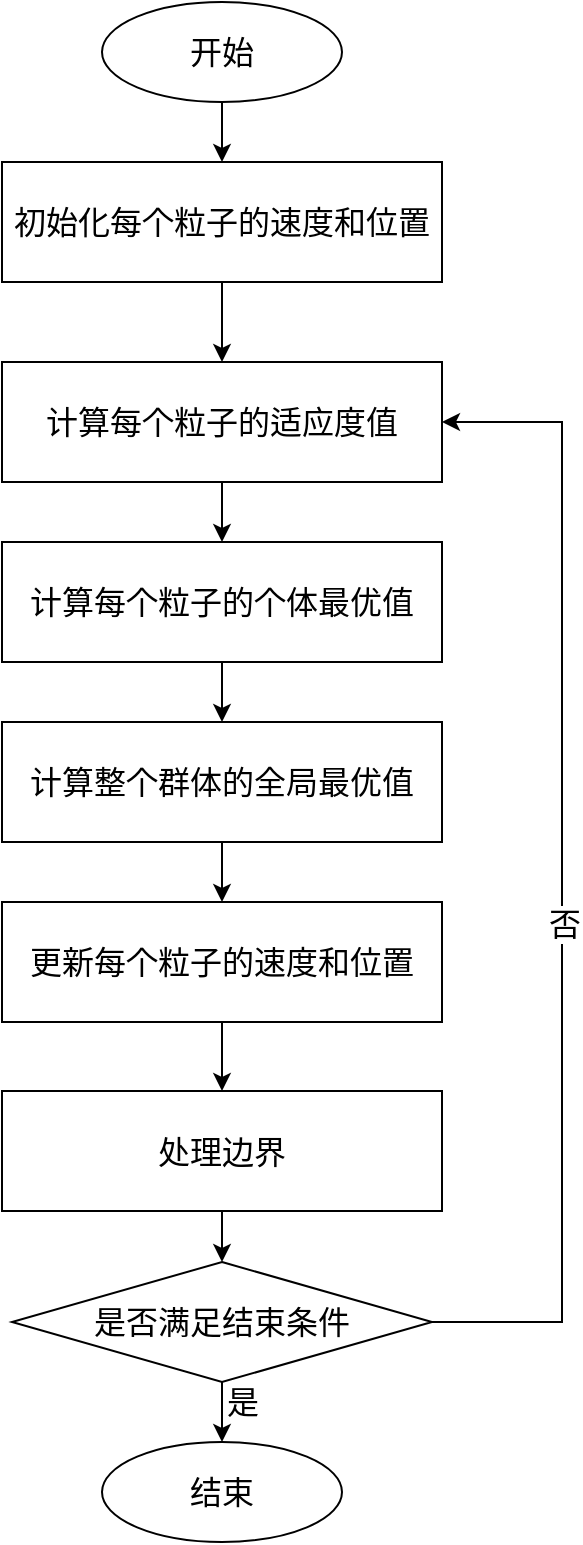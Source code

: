 <mxfile version="20.1.1" type="github">
  <diagram id="bBkaWaajhOemX0wFSSw-" name="Page-1">
    <mxGraphModel dx="1038" dy="539" grid="1" gridSize="10" guides="1" tooltips="1" connect="1" arrows="1" fold="1" page="1" pageScale="1" pageWidth="827" pageHeight="1169" math="0" shadow="0">
      <root>
        <mxCell id="0" />
        <mxCell id="1" parent="0" />
        <mxCell id="ABVPdDP91tDuJCGNUGK--3" style="edgeStyle=orthogonalEdgeStyle;rounded=0;orthogonalLoop=1;jettySize=auto;html=1;exitX=0.5;exitY=1;exitDx=0;exitDy=0;entryX=0.5;entryY=0;entryDx=0;entryDy=0;fontSize=16;" edge="1" parent="1" source="ABVPdDP91tDuJCGNUGK--1" target="ABVPdDP91tDuJCGNUGK--2">
          <mxGeometry relative="1" as="geometry" />
        </mxCell>
        <mxCell id="ABVPdDP91tDuJCGNUGK--1" value="&lt;font style=&quot;font-size: 16px;&quot;&gt;开始&lt;/font&gt;" style="ellipse;whiteSpace=wrap;html=1;" vertex="1" parent="1">
          <mxGeometry x="360" y="10" width="120" height="50" as="geometry" />
        </mxCell>
        <mxCell id="ABVPdDP91tDuJCGNUGK--5" value="" style="edgeStyle=orthogonalEdgeStyle;rounded=0;orthogonalLoop=1;jettySize=auto;html=1;fontSize=16;" edge="1" parent="1" source="ABVPdDP91tDuJCGNUGK--2" target="ABVPdDP91tDuJCGNUGK--4">
          <mxGeometry relative="1" as="geometry" />
        </mxCell>
        <mxCell id="ABVPdDP91tDuJCGNUGK--2" value="初始化每个粒子的速度和位置" style="rounded=0;whiteSpace=wrap;html=1;fontSize=16;" vertex="1" parent="1">
          <mxGeometry x="310" y="90" width="220" height="60" as="geometry" />
        </mxCell>
        <mxCell id="ABVPdDP91tDuJCGNUGK--8" value="" style="edgeStyle=orthogonalEdgeStyle;rounded=0;orthogonalLoop=1;jettySize=auto;html=1;fontSize=16;" edge="1" parent="1" source="ABVPdDP91tDuJCGNUGK--4" target="ABVPdDP91tDuJCGNUGK--7">
          <mxGeometry relative="1" as="geometry" />
        </mxCell>
        <mxCell id="ABVPdDP91tDuJCGNUGK--4" value="计算每个粒子的适应度值" style="whiteSpace=wrap;html=1;fontSize=16;rounded=0;" vertex="1" parent="1">
          <mxGeometry x="310" y="190" width="220" height="60" as="geometry" />
        </mxCell>
        <mxCell id="ABVPdDP91tDuJCGNUGK--10" value="" style="edgeStyle=orthogonalEdgeStyle;rounded=0;orthogonalLoop=1;jettySize=auto;html=1;fontSize=16;" edge="1" parent="1" source="ABVPdDP91tDuJCGNUGK--7" target="ABVPdDP91tDuJCGNUGK--9">
          <mxGeometry relative="1" as="geometry" />
        </mxCell>
        <mxCell id="ABVPdDP91tDuJCGNUGK--7" value="计算每个粒子的个体最优值" style="whiteSpace=wrap;html=1;fontSize=16;rounded=0;" vertex="1" parent="1">
          <mxGeometry x="310" y="280" width="220" height="60" as="geometry" />
        </mxCell>
        <mxCell id="ABVPdDP91tDuJCGNUGK--12" value="" style="edgeStyle=orthogonalEdgeStyle;rounded=0;orthogonalLoop=1;jettySize=auto;html=1;fontSize=16;" edge="1" parent="1" source="ABVPdDP91tDuJCGNUGK--9" target="ABVPdDP91tDuJCGNUGK--11">
          <mxGeometry relative="1" as="geometry" />
        </mxCell>
        <mxCell id="ABVPdDP91tDuJCGNUGK--9" value="计算整个群体的全局最优值" style="whiteSpace=wrap;html=1;fontSize=16;rounded=0;" vertex="1" parent="1">
          <mxGeometry x="310" y="370" width="220" height="60" as="geometry" />
        </mxCell>
        <mxCell id="ABVPdDP91tDuJCGNUGK--14" value="" style="edgeStyle=orthogonalEdgeStyle;rounded=0;orthogonalLoop=1;jettySize=auto;html=1;fontSize=16;" edge="1" parent="1" source="ABVPdDP91tDuJCGNUGK--11" target="ABVPdDP91tDuJCGNUGK--13">
          <mxGeometry relative="1" as="geometry" />
        </mxCell>
        <mxCell id="ABVPdDP91tDuJCGNUGK--11" value="更新每个粒子的速度和位置" style="whiteSpace=wrap;html=1;fontSize=16;rounded=0;" vertex="1" parent="1">
          <mxGeometry x="310" y="460" width="220" height="60" as="geometry" />
        </mxCell>
        <mxCell id="ABVPdDP91tDuJCGNUGK--19" value="" style="edgeStyle=orthogonalEdgeStyle;rounded=0;orthogonalLoop=1;jettySize=auto;html=1;fontSize=16;" edge="1" parent="1" source="ABVPdDP91tDuJCGNUGK--13" target="ABVPdDP91tDuJCGNUGK--16">
          <mxGeometry relative="1" as="geometry" />
        </mxCell>
        <mxCell id="ABVPdDP91tDuJCGNUGK--13" value="处理边界" style="whiteSpace=wrap;html=1;fontSize=16;rounded=0;" vertex="1" parent="1">
          <mxGeometry x="310" y="554.5" width="220" height="60" as="geometry" />
        </mxCell>
        <mxCell id="ABVPdDP91tDuJCGNUGK--17" style="edgeStyle=orthogonalEdgeStyle;rounded=0;orthogonalLoop=1;jettySize=auto;html=1;exitX=1;exitY=0.5;exitDx=0;exitDy=0;entryX=1;entryY=0.5;entryDx=0;entryDy=0;fontSize=16;" edge="1" parent="1" source="ABVPdDP91tDuJCGNUGK--16" target="ABVPdDP91tDuJCGNUGK--4">
          <mxGeometry relative="1" as="geometry">
            <Array as="points">
              <mxPoint x="590" y="670" />
              <mxPoint x="590" y="220" />
            </Array>
          </mxGeometry>
        </mxCell>
        <mxCell id="ABVPdDP91tDuJCGNUGK--18" value="否" style="edgeLabel;html=1;align=center;verticalAlign=middle;resizable=0;points=[];fontSize=16;" vertex="1" connectable="0" parent="ABVPdDP91tDuJCGNUGK--17">
          <mxGeometry x="-0.081" y="-1" relative="1" as="geometry">
            <mxPoint as="offset" />
          </mxGeometry>
        </mxCell>
        <mxCell id="ABVPdDP91tDuJCGNUGK--22" value="" style="edgeStyle=orthogonalEdgeStyle;rounded=0;orthogonalLoop=1;jettySize=auto;html=1;fontSize=16;" edge="1" parent="1" source="ABVPdDP91tDuJCGNUGK--16" target="ABVPdDP91tDuJCGNUGK--21">
          <mxGeometry relative="1" as="geometry" />
        </mxCell>
        <mxCell id="ABVPdDP91tDuJCGNUGK--16" value="是否满足结束条件" style="rhombus;whiteSpace=wrap;html=1;fontSize=16;" vertex="1" parent="1">
          <mxGeometry x="315" y="640" width="210" height="60" as="geometry" />
        </mxCell>
        <mxCell id="ABVPdDP91tDuJCGNUGK--21" value="&lt;font style=&quot;font-size: 16px;&quot;&gt;结束&lt;/font&gt;" style="ellipse;whiteSpace=wrap;html=1;" vertex="1" parent="1">
          <mxGeometry x="360" y="730" width="120" height="50" as="geometry" />
        </mxCell>
        <mxCell id="ABVPdDP91tDuJCGNUGK--23" value="是" style="text;html=1;align=center;verticalAlign=middle;resizable=0;points=[];autosize=1;strokeColor=none;fillColor=none;fontSize=16;" vertex="1" parent="1">
          <mxGeometry x="410" y="695" width="40" height="30" as="geometry" />
        </mxCell>
      </root>
    </mxGraphModel>
  </diagram>
</mxfile>
